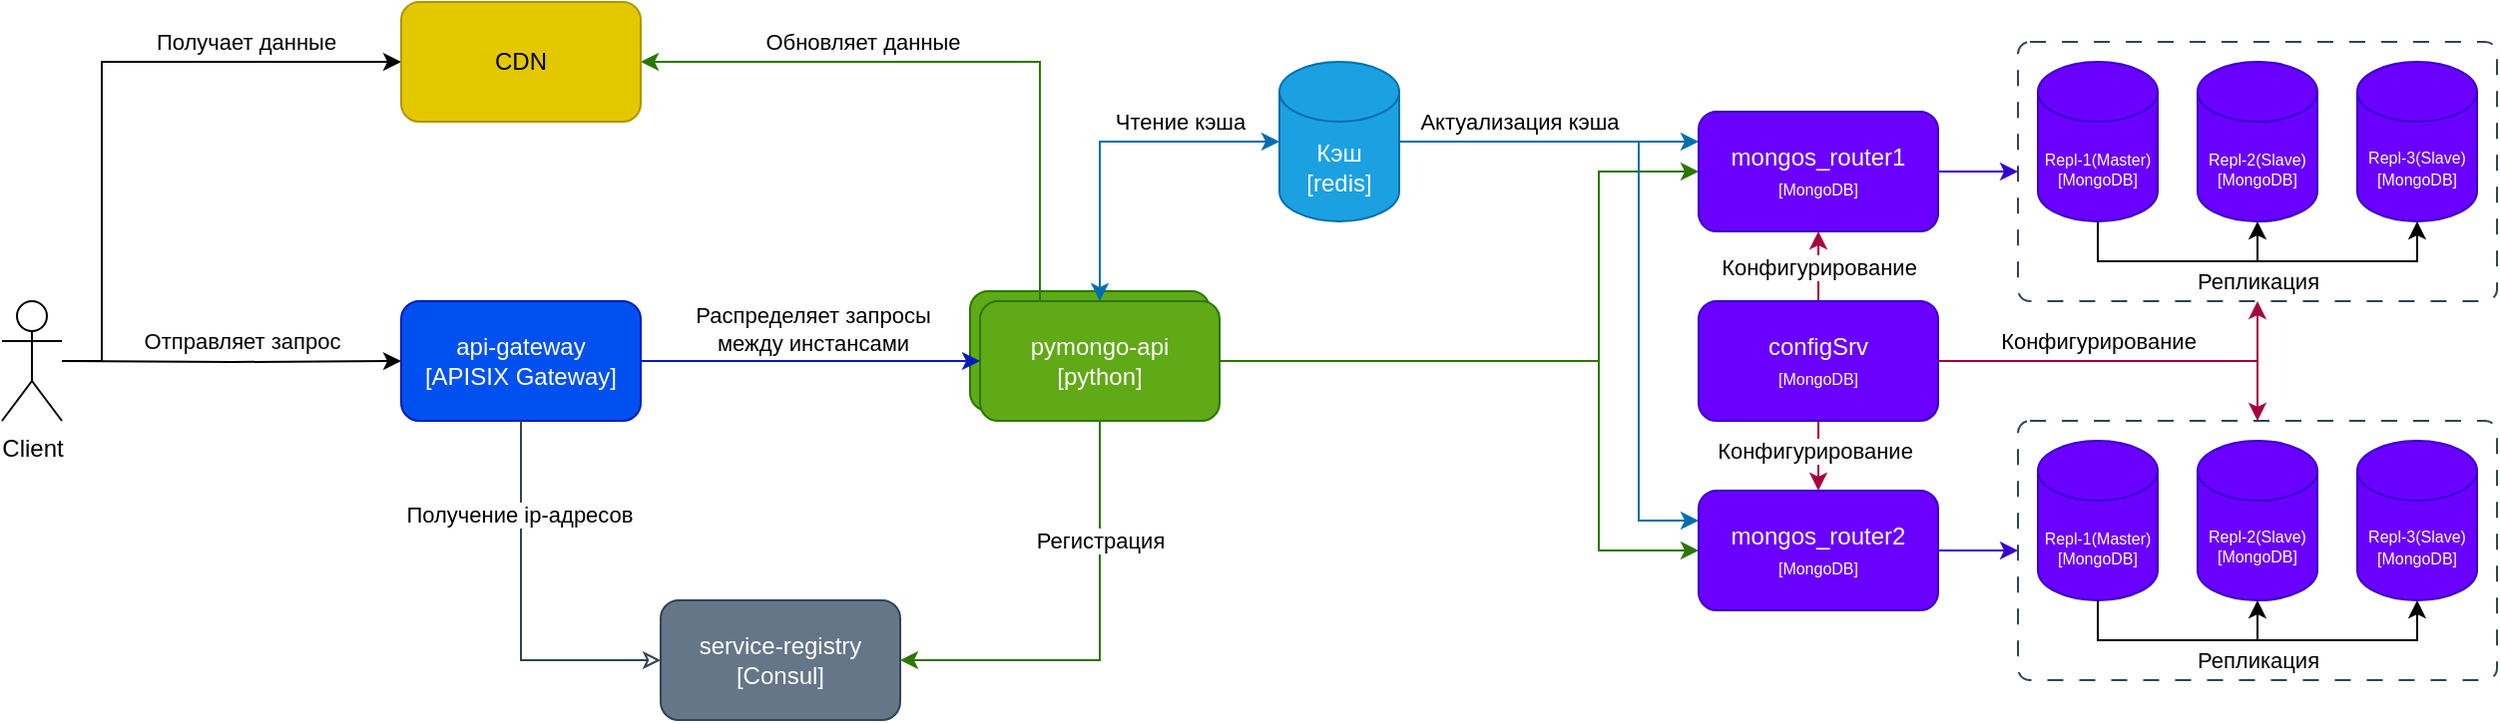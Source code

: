 <mxfile version="26.2.15">
  <diagram name="Page-1" id="-H_mtQnk-PTXWXPvYvuk">
    <mxGraphModel dx="2645" dy="-768" grid="1" gridSize="10" guides="1" tooltips="1" connect="1" arrows="1" fold="1" page="1" pageScale="1" pageWidth="1169" pageHeight="827" math="0" shadow="0">
      <root>
        <mxCell id="0" />
        <mxCell id="1" parent="0" />
        <mxCell id="lFzufHl21QCXSFCjwF_H-1" value="pymongo-api" style="rounded=1;whiteSpace=wrap;html=1;fillColor=#60a917;fontColor=#ffffff;strokeColor=#2D7600;" parent="1" vertex="1">
          <mxGeometry x="275" y="1965" width="120" height="60" as="geometry" />
        </mxCell>
        <mxCell id="uPeLI1OYld5eHZ4vqKpb-39" style="edgeStyle=orthogonalEdgeStyle;rounded=0;orthogonalLoop=1;jettySize=auto;html=1;entryX=0;entryY=0.5;entryDx=0;entryDy=0;fillColor=#60a917;strokeColor=#2D7600;" parent="1" source="yOSXJpTAKkjODtj7mfZw-35" target="uPeLI1OYld5eHZ4vqKpb-26" edge="1">
          <mxGeometry relative="1" as="geometry">
            <Array as="points">
              <mxPoint x="590" y="2000" />
              <mxPoint x="590" y="1905" />
            </Array>
          </mxGeometry>
        </mxCell>
        <mxCell id="uPeLI1OYld5eHZ4vqKpb-40" style="edgeStyle=orthogonalEdgeStyle;rounded=0;orthogonalLoop=1;jettySize=auto;html=1;entryX=0;entryY=0.5;entryDx=0;entryDy=0;fillColor=#60a917;strokeColor=#2D7600;" parent="1" source="yOSXJpTAKkjODtj7mfZw-35" target="uPeLI1OYld5eHZ4vqKpb-1" edge="1">
          <mxGeometry relative="1" as="geometry">
            <Array as="points">
              <mxPoint x="590" y="2000" />
              <mxPoint x="590" y="2095" />
            </Array>
          </mxGeometry>
        </mxCell>
        <mxCell id="lFzufHl21QCXSFCjwF_H-4" style="edgeStyle=orthogonalEdgeStyle;rounded=0;orthogonalLoop=1;jettySize=auto;html=1;fillColor=#60a917;strokeColor=#2D7600;entryX=1;entryY=0.5;entryDx=0;entryDy=0;exitX=0.5;exitY=1;exitDx=0;exitDy=0;" parent="1" source="yOSXJpTAKkjODtj7mfZw-35" target="lFzufHl21QCXSFCjwF_H-3" edge="1">
          <mxGeometry relative="1" as="geometry" />
        </mxCell>
        <mxCell id="lFzufHl21QCXSFCjwF_H-7" value="Регистрация" style="edgeLabel;html=1;align=center;verticalAlign=middle;resizable=0;points=[];" parent="lFzufHl21QCXSFCjwF_H-4" vertex="1" connectable="0">
          <mxGeometry x="-0.068" y="-4" relative="1" as="geometry">
            <mxPoint x="4" y="-43" as="offset" />
          </mxGeometry>
        </mxCell>
        <mxCell id="lFzufHl21QCXSFCjwF_H-14" style="edgeStyle=orthogonalEdgeStyle;rounded=0;orthogonalLoop=1;jettySize=auto;html=1;entryX=1;entryY=0.5;entryDx=0;entryDy=0;exitX=0.25;exitY=0;exitDx=0;exitDy=0;fillColor=#60a917;strokeColor=#2D7600;" parent="1" source="yOSXJpTAKkjODtj7mfZw-35" target="lFzufHl21QCXSFCjwF_H-12" edge="1">
          <mxGeometry relative="1" as="geometry" />
        </mxCell>
        <mxCell id="lFzufHl21QCXSFCjwF_H-19" value="Обновляет данные" style="edgeLabel;html=1;align=center;verticalAlign=middle;resizable=0;points=[];" parent="lFzufHl21QCXSFCjwF_H-14" vertex="1" connectable="0">
          <mxGeometry x="0.159" relative="1" as="geometry">
            <mxPoint x="-24" y="-10" as="offset" />
          </mxGeometry>
        </mxCell>
        <mxCell id="yOSXJpTAKkjODtj7mfZw-35" value="pymongo-api&lt;br&gt;[python]" style="rounded=1;whiteSpace=wrap;html=1;fillColor=#60a917;fontColor=#ffffff;strokeColor=#2D7600;" parent="1" vertex="1">
          <mxGeometry x="280" y="1970" width="120" height="60" as="geometry" />
        </mxCell>
        <mxCell id="yOSXJpTAKkjODtj7mfZw-51" value="" style="edgeStyle=orthogonalEdgeStyle;rounded=0;orthogonalLoop=1;jettySize=auto;html=1;exitX=0.5;exitY=0;exitDx=0;exitDy=0;entryX=0;entryY=0.5;entryDx=0;entryDy=0;entryPerimeter=0;startArrow=classic;startFill=1;fillColor=#1ba1e2;strokeColor=#006EAF;" parent="1" source="yOSXJpTAKkjODtj7mfZw-35" target="yOSXJpTAKkjODtj7mfZw-50" edge="1">
          <mxGeometry relative="1" as="geometry">
            <mxPoint x="400" y="2000" as="sourcePoint" />
            <mxPoint x="780" y="1930" as="targetPoint" />
          </mxGeometry>
        </mxCell>
        <mxCell id="yOSXJpTAKkjODtj7mfZw-64" value="Чтение кэша" style="edgeLabel;html=1;align=center;verticalAlign=middle;resizable=0;points=[];" parent="yOSXJpTAKkjODtj7mfZw-51" vertex="1" connectable="0">
          <mxGeometry x="0.623" relative="1" as="geometry">
            <mxPoint x="-18" y="-10" as="offset" />
          </mxGeometry>
        </mxCell>
        <mxCell id="07Iox8re1Xdmz7zonKfV-1" value="Актуализация кэша" style="edgeLabel;html=1;align=center;verticalAlign=middle;resizable=0;points=[];" parent="yOSXJpTAKkjODtj7mfZw-51" vertex="1" connectable="0">
          <mxGeometry x="0.623" relative="1" as="geometry">
            <mxPoint x="152" y="-10" as="offset" />
          </mxGeometry>
        </mxCell>
        <mxCell id="uPeLI1OYld5eHZ4vqKpb-45" style="edgeStyle=orthogonalEdgeStyle;rounded=0;orthogonalLoop=1;jettySize=auto;html=1;entryX=0;entryY=0.25;entryDx=0;entryDy=0;fillColor=#1ba1e2;strokeColor=#006EAF;" parent="1" source="yOSXJpTAKkjODtj7mfZw-50" target="uPeLI1OYld5eHZ4vqKpb-26" edge="1">
          <mxGeometry relative="1" as="geometry" />
        </mxCell>
        <mxCell id="uPeLI1OYld5eHZ4vqKpb-46" style="edgeStyle=orthogonalEdgeStyle;rounded=0;orthogonalLoop=1;jettySize=auto;html=1;entryX=0;entryY=0.25;entryDx=0;entryDy=0;fillColor=#1ba1e2;strokeColor=#006EAF;" parent="1" source="yOSXJpTAKkjODtj7mfZw-50" target="uPeLI1OYld5eHZ4vqKpb-1" edge="1">
          <mxGeometry relative="1" as="geometry">
            <Array as="points">
              <mxPoint x="610" y="1890" />
              <mxPoint x="610" y="2080" />
            </Array>
          </mxGeometry>
        </mxCell>
        <mxCell id="yOSXJpTAKkjODtj7mfZw-50" value="Кэш&lt;br&gt;[redis]" style="shape=cylinder3;whiteSpace=wrap;html=1;boundedLbl=1;backgroundOutline=1;size=15;fillColor=#1ba1e2;fontColor=#ffffff;strokeColor=#006EAF;" parent="1" vertex="1">
          <mxGeometry x="430" y="1850" width="60" height="80" as="geometry" />
        </mxCell>
        <mxCell id="uPeLI1OYld5eHZ4vqKpb-28" style="edgeStyle=orthogonalEdgeStyle;rounded=0;orthogonalLoop=1;jettySize=auto;html=1;entryX=0;entryY=0.5;entryDx=0;entryDy=0;fillColor=#6a00ff;strokeColor=#3700CC;" parent="1" source="uPeLI1OYld5eHZ4vqKpb-1" target="uPeLI1OYld5eHZ4vqKpb-18" edge="1">
          <mxGeometry relative="1" as="geometry" />
        </mxCell>
        <mxCell id="uPeLI1OYld5eHZ4vqKpb-1" value="mongos_router2&lt;br&gt;&lt;span style=&quot;font-size: 8px;&quot;&gt;[MongoDB]&lt;/span&gt;" style="rounded=1;whiteSpace=wrap;html=1;fillColor=#6a00ff;fontColor=#ffffff;strokeColor=#3700CC;" parent="1" vertex="1">
          <mxGeometry x="640" y="2065" width="120" height="60" as="geometry" />
        </mxCell>
        <mxCell id="uPeLI1OYld5eHZ4vqKpb-7" style="edgeStyle=orthogonalEdgeStyle;rounded=0;orthogonalLoop=1;jettySize=auto;html=1;entryX=1;entryY=0.5;entryDx=0;entryDy=0;entryPerimeter=0;exitX=1;exitY=0.5;exitDx=0;exitDy=0;exitPerimeter=0;fillColor=#6a00ff;strokeColor=#3700CC;" parent="1" edge="1">
          <mxGeometry relative="1" as="geometry">
            <mxPoint x="890" y="2070" as="sourcePoint" />
          </mxGeometry>
        </mxCell>
        <mxCell id="uPeLI1OYld5eHZ4vqKpb-8" style="edgeStyle=orthogonalEdgeStyle;rounded=0;orthogonalLoop=1;jettySize=auto;html=1;entryX=1;entryY=0.5;entryDx=0;entryDy=0;entryPerimeter=0;exitX=1;exitY=0.5;exitDx=0;exitDy=0;exitPerimeter=0;fillColor=#6a00ff;strokeColor=#3700CC;" parent="1" edge="1">
          <mxGeometry relative="1" as="geometry">
            <mxPoint x="890" y="2070" as="sourcePoint" />
          </mxGeometry>
        </mxCell>
        <mxCell id="uPeLI1OYld5eHZ4vqKpb-9" style="edgeStyle=orthogonalEdgeStyle;rounded=0;orthogonalLoop=1;jettySize=auto;html=1;entryX=1;entryY=0.5;entryDx=0;entryDy=0;entryPerimeter=0;exitX=1;exitY=0.5;exitDx=0;exitDy=0;exitPerimeter=0;fillColor=#6a00ff;strokeColor=#3700CC;" parent="1" edge="1">
          <mxGeometry relative="1" as="geometry">
            <mxPoint x="890" y="1830" as="targetPoint" />
          </mxGeometry>
        </mxCell>
        <mxCell id="uPeLI1OYld5eHZ4vqKpb-10" style="edgeStyle=orthogonalEdgeStyle;rounded=0;orthogonalLoop=1;jettySize=auto;html=1;entryX=1;entryY=0.5;entryDx=0;entryDy=0;entryPerimeter=0;exitX=1;exitY=0.5;exitDx=0;exitDy=0;exitPerimeter=0;fillColor=#6a00ff;strokeColor=#3700CC;" parent="1" edge="1">
          <mxGeometry relative="1" as="geometry">
            <mxPoint x="890" y="1730" as="targetPoint" />
          </mxGeometry>
        </mxCell>
        <mxCell id="uPeLI1OYld5eHZ4vqKpb-11" value="&lt;span style=&quot;&quot;&gt;Shard-1&lt;/span&gt;" style="rounded=1;whiteSpace=wrap;html=1;fillColor=none;resizable=1;perimeterSpacing=0;glass=0;shadow=0;arcSize=12;absoluteArcSize=1;dashed=1;dashPattern=8 8;align=left;labelPosition=center;verticalLabelPosition=top;verticalAlign=bottom;fontColor=#ffffff;strokeColor=#314354;" parent="1" vertex="1">
          <mxGeometry x="800" y="1840" width="240" height="130" as="geometry" />
        </mxCell>
        <mxCell id="uPeLI1OYld5eHZ4vqKpb-12" value="&lt;div style=&quot;line-height: 80%;&quot;&gt;&lt;span style=&quot;font-size: 8px; line-height: 80%;&quot;&gt;Repl-1(&lt;/span&gt;&lt;span style=&quot;font-size: 8px; line-height: 80%;&quot;&gt;Master)&lt;br&gt;[MongoDB]&lt;/span&gt;&lt;/div&gt;" style="shape=cylinder3;whiteSpace=wrap;html=1;boundedLbl=1;backgroundOutline=1;size=15;fillColor=#6a00ff;fontColor=#ffffff;strokeColor=#3700CC;" parent="1" vertex="1">
          <mxGeometry x="810" y="1850" width="60" height="80" as="geometry" />
        </mxCell>
        <mxCell id="uPeLI1OYld5eHZ4vqKpb-13" value="&lt;div style=&quot;line-height: 80%;&quot;&gt;&lt;span style=&quot;font-size: 8px; line-height: 80%;&quot;&gt;Repl-2(&lt;/span&gt;&lt;span style=&quot;font-size: 8px; line-height: 80%;&quot;&gt;Slave)&lt;br&gt;[MongoDB]&lt;/span&gt;&lt;/div&gt;" style="shape=cylinder3;whiteSpace=wrap;html=1;boundedLbl=1;backgroundOutline=1;size=15;fillColor=#6a00ff;fontColor=#ffffff;strokeColor=#3700CC;" parent="1" vertex="1">
          <mxGeometry x="890" y="1850" width="60" height="80" as="geometry" />
        </mxCell>
        <mxCell id="uPeLI1OYld5eHZ4vqKpb-14" value="&lt;div style=&quot;line-height: 80%;&quot;&gt;&lt;font style=&quot;font-size: 8px;&quot;&gt;Repl-3(Slave)&lt;br&gt;[MongoDB]&lt;/font&gt;&lt;/div&gt;" style="shape=cylinder3;whiteSpace=wrap;html=1;boundedLbl=1;backgroundOutline=1;size=15;fillColor=#6a00ff;fontColor=#ffffff;strokeColor=#3700CC;" parent="1" vertex="1">
          <mxGeometry x="970" y="1850" width="60" height="80" as="geometry" />
        </mxCell>
        <mxCell id="uPeLI1OYld5eHZ4vqKpb-15" style="edgeStyle=orthogonalEdgeStyle;rounded=0;orthogonalLoop=1;jettySize=auto;html=1;entryX=0.5;entryY=1;entryDx=0;entryDy=0;entryPerimeter=0;exitX=0.5;exitY=1;exitDx=0;exitDy=0;exitPerimeter=0;" parent="1" source="uPeLI1OYld5eHZ4vqKpb-12" target="uPeLI1OYld5eHZ4vqKpb-13" edge="1">
          <mxGeometry relative="1" as="geometry" />
        </mxCell>
        <mxCell id="uPeLI1OYld5eHZ4vqKpb-16" style="edgeStyle=orthogonalEdgeStyle;rounded=0;orthogonalLoop=1;jettySize=auto;html=1;entryX=0.5;entryY=1;entryDx=0;entryDy=0;entryPerimeter=0;exitX=0.5;exitY=1;exitDx=0;exitDy=0;exitPerimeter=0;" parent="1" source="uPeLI1OYld5eHZ4vqKpb-12" target="uPeLI1OYld5eHZ4vqKpb-14" edge="1">
          <mxGeometry relative="1" as="geometry" />
        </mxCell>
        <mxCell id="uPeLI1OYld5eHZ4vqKpb-17" value="Репликация" style="edgeLabel;html=1;align=center;verticalAlign=middle;resizable=0;points=[];" parent="uPeLI1OYld5eHZ4vqKpb-16" vertex="1" connectable="0">
          <mxGeometry x="0.062" relative="1" as="geometry">
            <mxPoint x="-6" y="10" as="offset" />
          </mxGeometry>
        </mxCell>
        <mxCell id="uPeLI1OYld5eHZ4vqKpb-18" value="&lt;span style=&quot;&quot;&gt;Shard-2&lt;/span&gt;" style="rounded=1;whiteSpace=wrap;html=1;fillColor=none;resizable=1;perimeterSpacing=0;glass=0;shadow=0;arcSize=12;absoluteArcSize=1;dashed=1;dashPattern=8 8;align=left;labelPosition=center;verticalLabelPosition=top;verticalAlign=bottom;fontColor=#ffffff;strokeColor=#314354;" parent="1" vertex="1">
          <mxGeometry x="800" y="2030" width="240" height="130" as="geometry" />
        </mxCell>
        <mxCell id="uPeLI1OYld5eHZ4vqKpb-19" value="&lt;div style=&quot;line-height: 80%;&quot;&gt;&lt;span style=&quot;font-size: 8px; line-height: 80%;&quot;&gt;Repl-1(&lt;/span&gt;&lt;span style=&quot;font-size: 8px; line-height: 80%;&quot;&gt;Master)&lt;br&gt;[MongoDB]&lt;/span&gt;&lt;/div&gt;" style="shape=cylinder3;whiteSpace=wrap;html=1;boundedLbl=1;backgroundOutline=1;size=15;fillColor=#6a00ff;fontColor=#ffffff;strokeColor=#3700CC;" parent="1" vertex="1">
          <mxGeometry x="810" y="2040" width="60" height="80" as="geometry" />
        </mxCell>
        <mxCell id="uPeLI1OYld5eHZ4vqKpb-20" value="&lt;div style=&quot;line-height: 80%;&quot;&gt;&lt;span style=&quot;font-size: 8px; line-height: 80%;&quot;&gt;Repl-2(&lt;/span&gt;&lt;span style=&quot;font-size: 8px; line-height: 80%;&quot;&gt;Slave)&lt;/span&gt;&lt;/div&gt;&lt;div style=&quot;line-height: 80%;&quot;&gt;&lt;span style=&quot;font-size: 8px;&quot;&gt;[MongoDB]&lt;/span&gt;&lt;/div&gt;" style="shape=cylinder3;whiteSpace=wrap;html=1;boundedLbl=1;backgroundOutline=1;size=15;fillColor=#6a00ff;fontColor=#ffffff;strokeColor=#3700CC;" parent="1" vertex="1">
          <mxGeometry x="890" y="2040" width="60" height="80" as="geometry" />
        </mxCell>
        <mxCell id="uPeLI1OYld5eHZ4vqKpb-21" value="&lt;div style=&quot;line-height: 80%;&quot;&gt;&lt;font style=&quot;font-size: 8px;&quot;&gt;Repl-3(Slave)&lt;/font&gt;&lt;/div&gt;&lt;div style=&quot;line-height: 80%;&quot;&gt;&lt;span style=&quot;font-size: 8px;&quot;&gt;[MongoDB]&lt;/span&gt;&lt;/div&gt;" style="shape=cylinder3;whiteSpace=wrap;html=1;boundedLbl=1;backgroundOutline=1;size=15;fillColor=#6a00ff;fontColor=#ffffff;strokeColor=#3700CC;" parent="1" vertex="1">
          <mxGeometry x="970" y="2040" width="60" height="80" as="geometry" />
        </mxCell>
        <mxCell id="uPeLI1OYld5eHZ4vqKpb-22" style="edgeStyle=orthogonalEdgeStyle;rounded=0;orthogonalLoop=1;jettySize=auto;html=1;entryX=0.5;entryY=1;entryDx=0;entryDy=0;entryPerimeter=0;exitX=0.5;exitY=1;exitDx=0;exitDy=0;exitPerimeter=0;" parent="1" source="uPeLI1OYld5eHZ4vqKpb-19" target="uPeLI1OYld5eHZ4vqKpb-21" edge="1">
          <mxGeometry relative="1" as="geometry" />
        </mxCell>
        <mxCell id="uPeLI1OYld5eHZ4vqKpb-23" value="Репликация" style="edgeLabel;html=1;align=center;verticalAlign=middle;resizable=0;points=[];" parent="uPeLI1OYld5eHZ4vqKpb-22" vertex="1" connectable="0">
          <mxGeometry x="0.062" relative="1" as="geometry">
            <mxPoint x="-6" y="10" as="offset" />
          </mxGeometry>
        </mxCell>
        <mxCell id="uPeLI1OYld5eHZ4vqKpb-25" style="edgeStyle=orthogonalEdgeStyle;rounded=0;orthogonalLoop=1;jettySize=auto;html=1;entryX=0.5;entryY=1;entryDx=0;entryDy=0;entryPerimeter=0;exitX=0.5;exitY=1;exitDx=0;exitDy=0;exitPerimeter=0;" parent="1" source="uPeLI1OYld5eHZ4vqKpb-19" target="uPeLI1OYld5eHZ4vqKpb-20" edge="1">
          <mxGeometry relative="1" as="geometry" />
        </mxCell>
        <mxCell id="uPeLI1OYld5eHZ4vqKpb-27" style="edgeStyle=orthogonalEdgeStyle;rounded=0;orthogonalLoop=1;jettySize=auto;html=1;entryX=0;entryY=0.5;entryDx=0;entryDy=0;fillColor=#6a00ff;strokeColor=#3700CC;" parent="1" source="uPeLI1OYld5eHZ4vqKpb-26" target="uPeLI1OYld5eHZ4vqKpb-11" edge="1">
          <mxGeometry relative="1" as="geometry" />
        </mxCell>
        <mxCell id="uPeLI1OYld5eHZ4vqKpb-26" value="&lt;div&gt;&lt;font&gt;mongos_router1&lt;br&gt;&lt;span style=&quot;font-size: 8px;&quot;&gt;[MongoDB]&lt;/span&gt;&lt;/font&gt;&lt;/div&gt;" style="rounded=1;whiteSpace=wrap;html=1;fillColor=#6a00ff;fontColor=#ffffff;strokeColor=#3700CC;" parent="1" vertex="1">
          <mxGeometry x="640" y="1875" width="120" height="60" as="geometry" />
        </mxCell>
        <mxCell id="uPeLI1OYld5eHZ4vqKpb-30" style="edgeStyle=orthogonalEdgeStyle;rounded=0;orthogonalLoop=1;jettySize=auto;html=1;fillColor=#d80073;strokeColor=#A50040;" parent="1" source="uPeLI1OYld5eHZ4vqKpb-29" target="uPeLI1OYld5eHZ4vqKpb-26" edge="1">
          <mxGeometry relative="1" as="geometry" />
        </mxCell>
        <mxCell id="uPeLI1OYld5eHZ4vqKpb-37" value="Конфигурирование" style="edgeLabel;html=1;align=center;verticalAlign=middle;resizable=0;points=[];" parent="uPeLI1OYld5eHZ4vqKpb-30" vertex="1" connectable="0">
          <mxGeometry x="0.37" y="1" relative="1" as="geometry">
            <mxPoint x="1" y="4" as="offset" />
          </mxGeometry>
        </mxCell>
        <mxCell id="uPeLI1OYld5eHZ4vqKpb-31" style="edgeStyle=orthogonalEdgeStyle;rounded=0;orthogonalLoop=1;jettySize=auto;html=1;entryX=0.5;entryY=0;entryDx=0;entryDy=0;fillColor=#d80073;strokeColor=#A50040;" parent="1" source="uPeLI1OYld5eHZ4vqKpb-29" target="uPeLI1OYld5eHZ4vqKpb-1" edge="1">
          <mxGeometry relative="1" as="geometry" />
        </mxCell>
        <mxCell id="uPeLI1OYld5eHZ4vqKpb-38" value="Конфигурирование" style="edgeLabel;html=1;align=center;verticalAlign=middle;resizable=0;points=[];" parent="uPeLI1OYld5eHZ4vqKpb-31" vertex="1" connectable="0">
          <mxGeometry x="0.19" y="-2" relative="1" as="geometry">
            <mxPoint y="-2" as="offset" />
          </mxGeometry>
        </mxCell>
        <mxCell id="uPeLI1OYld5eHZ4vqKpb-34" style="edgeStyle=orthogonalEdgeStyle;rounded=0;orthogonalLoop=1;jettySize=auto;html=1;entryX=0.5;entryY=1;entryDx=0;entryDy=0;fillColor=#d80073;strokeColor=#A50040;" parent="1" source="uPeLI1OYld5eHZ4vqKpb-29" target="uPeLI1OYld5eHZ4vqKpb-11" edge="1">
          <mxGeometry relative="1" as="geometry" />
        </mxCell>
        <mxCell id="uPeLI1OYld5eHZ4vqKpb-35" style="edgeStyle=orthogonalEdgeStyle;rounded=0;orthogonalLoop=1;jettySize=auto;html=1;entryX=0.5;entryY=0;entryDx=0;entryDy=0;fillColor=#d80073;strokeColor=#A50040;" parent="1" source="uPeLI1OYld5eHZ4vqKpb-29" target="uPeLI1OYld5eHZ4vqKpb-18" edge="1">
          <mxGeometry relative="1" as="geometry" />
        </mxCell>
        <mxCell id="uPeLI1OYld5eHZ4vqKpb-36" value="Конфигурирование" style="edgeLabel;html=1;align=center;verticalAlign=middle;resizable=0;points=[];" parent="uPeLI1OYld5eHZ4vqKpb-35" vertex="1" connectable="0">
          <mxGeometry x="0.018" relative="1" as="geometry">
            <mxPoint x="-17" y="-10" as="offset" />
          </mxGeometry>
        </mxCell>
        <mxCell id="uPeLI1OYld5eHZ4vqKpb-29" value="configSrv&lt;br&gt;&lt;span style=&quot;font-size: 8px;&quot;&gt;[MongoDB]&lt;/span&gt;" style="rounded=1;whiteSpace=wrap;html=1;fillColor=#6a00ff;fontColor=#ffffff;strokeColor=#3700CC;" parent="1" vertex="1">
          <mxGeometry x="640" y="1970" width="120" height="60" as="geometry" />
        </mxCell>
        <mxCell id="lFzufHl21QCXSFCjwF_H-6" style="edgeStyle=orthogonalEdgeStyle;rounded=0;orthogonalLoop=1;jettySize=auto;html=1;fillColor=#0050ef;strokeColor=#001DBC;" parent="1" source="lFzufHl21QCXSFCjwF_H-2" target="yOSXJpTAKkjODtj7mfZw-35" edge="1">
          <mxGeometry relative="1" as="geometry" />
        </mxCell>
        <mxCell id="lFzufHl21QCXSFCjwF_H-15" value="Распределяет запросы &lt;br&gt;между инстансами" style="edgeLabel;html=1;align=center;verticalAlign=middle;resizable=0;points=[];" parent="lFzufHl21QCXSFCjwF_H-6" vertex="1" connectable="0">
          <mxGeometry x="-0.178" y="1" relative="1" as="geometry">
            <mxPoint x="16" y="-15" as="offset" />
          </mxGeometry>
        </mxCell>
        <mxCell id="lFzufHl21QCXSFCjwF_H-2" value="api-gateway&lt;br&gt;[APISIX Gateway]" style="rounded=1;whiteSpace=wrap;html=1;fillColor=#0050ef;fontColor=#ffffff;strokeColor=#001DBC;" parent="1" vertex="1">
          <mxGeometry x="-10" y="1970" width="120" height="60" as="geometry" />
        </mxCell>
        <mxCell id="lFzufHl21QCXSFCjwF_H-5" style="edgeStyle=orthogonalEdgeStyle;rounded=0;orthogonalLoop=1;jettySize=auto;html=1;entryX=0.5;entryY=1;entryDx=0;entryDy=0;fillColor=#647687;strokeColor=#314354;startArrow=classic;startFill=0;endArrow=none;" parent="1" source="lFzufHl21QCXSFCjwF_H-3" target="lFzufHl21QCXSFCjwF_H-2" edge="1">
          <mxGeometry relative="1" as="geometry" />
        </mxCell>
        <mxCell id="lFzufHl21QCXSFCjwF_H-8" value="Получение ip-адресов" style="edgeLabel;html=1;align=center;verticalAlign=middle;resizable=0;points=[];" parent="lFzufHl21QCXSFCjwF_H-5" vertex="1" connectable="0">
          <mxGeometry x="0.511" y="1" relative="1" as="geometry">
            <mxPoint as="offset" />
          </mxGeometry>
        </mxCell>
        <mxCell id="lFzufHl21QCXSFCjwF_H-3" value="service-registry&lt;br&gt;[Consul]" style="rounded=1;whiteSpace=wrap;html=1;fillColor=#647687;fontColor=#ffffff;strokeColor=#314354;" parent="1" vertex="1">
          <mxGeometry x="120" y="2120" width="120" height="60" as="geometry" />
        </mxCell>
        <mxCell id="lFzufHl21QCXSFCjwF_H-10" style="edgeStyle=orthogonalEdgeStyle;rounded=0;orthogonalLoop=1;jettySize=auto;html=1;entryX=0;entryY=0.5;entryDx=0;entryDy=0;" parent="1" target="lFzufHl21QCXSFCjwF_H-2" edge="1">
          <mxGeometry relative="1" as="geometry">
            <mxPoint x="-180" y="2000" as="sourcePoint" />
          </mxGeometry>
        </mxCell>
        <mxCell id="lFzufHl21QCXSFCjwF_H-11" value="Отправляет запрос" style="edgeLabel;html=1;align=center;verticalAlign=middle;resizable=0;points=[];" parent="lFzufHl21QCXSFCjwF_H-10" vertex="1" connectable="0">
          <mxGeometry x="0.191" y="3" relative="1" as="geometry">
            <mxPoint x="-11" y="-7" as="offset" />
          </mxGeometry>
        </mxCell>
        <mxCell id="lFzufHl21QCXSFCjwF_H-17" style="edgeStyle=orthogonalEdgeStyle;rounded=0;orthogonalLoop=1;jettySize=auto;html=1;entryX=0;entryY=0.5;entryDx=0;entryDy=0;" parent="1" source="lFzufHl21QCXSFCjwF_H-9" target="lFzufHl21QCXSFCjwF_H-12" edge="1">
          <mxGeometry relative="1" as="geometry">
            <Array as="points">
              <mxPoint x="-160" y="2000" />
              <mxPoint x="-160" y="1850" />
            </Array>
          </mxGeometry>
        </mxCell>
        <mxCell id="lFzufHl21QCXSFCjwF_H-18" value="Получает данные" style="edgeLabel;html=1;align=center;verticalAlign=middle;resizable=0;points=[];" parent="lFzufHl21QCXSFCjwF_H-17" vertex="1" connectable="0">
          <mxGeometry x="0.466" y="3" relative="1" as="geometry">
            <mxPoint x="7" y="-7" as="offset" />
          </mxGeometry>
        </mxCell>
        <mxCell id="lFzufHl21QCXSFCjwF_H-9" value="Client" style="shape=umlActor;verticalLabelPosition=bottom;verticalAlign=top;html=1;outlineConnect=0;" parent="1" vertex="1">
          <mxGeometry x="-210" y="1970" width="30" height="60" as="geometry" />
        </mxCell>
        <mxCell id="lFzufHl21QCXSFCjwF_H-12" value="CDN" style="rounded=1;whiteSpace=wrap;html=1;fillColor=#e3c800;fontColor=#000000;strokeColor=#B09500;" parent="1" vertex="1">
          <mxGeometry x="-10" y="1820" width="120" height="60" as="geometry" />
        </mxCell>
      </root>
    </mxGraphModel>
  </diagram>
</mxfile>
